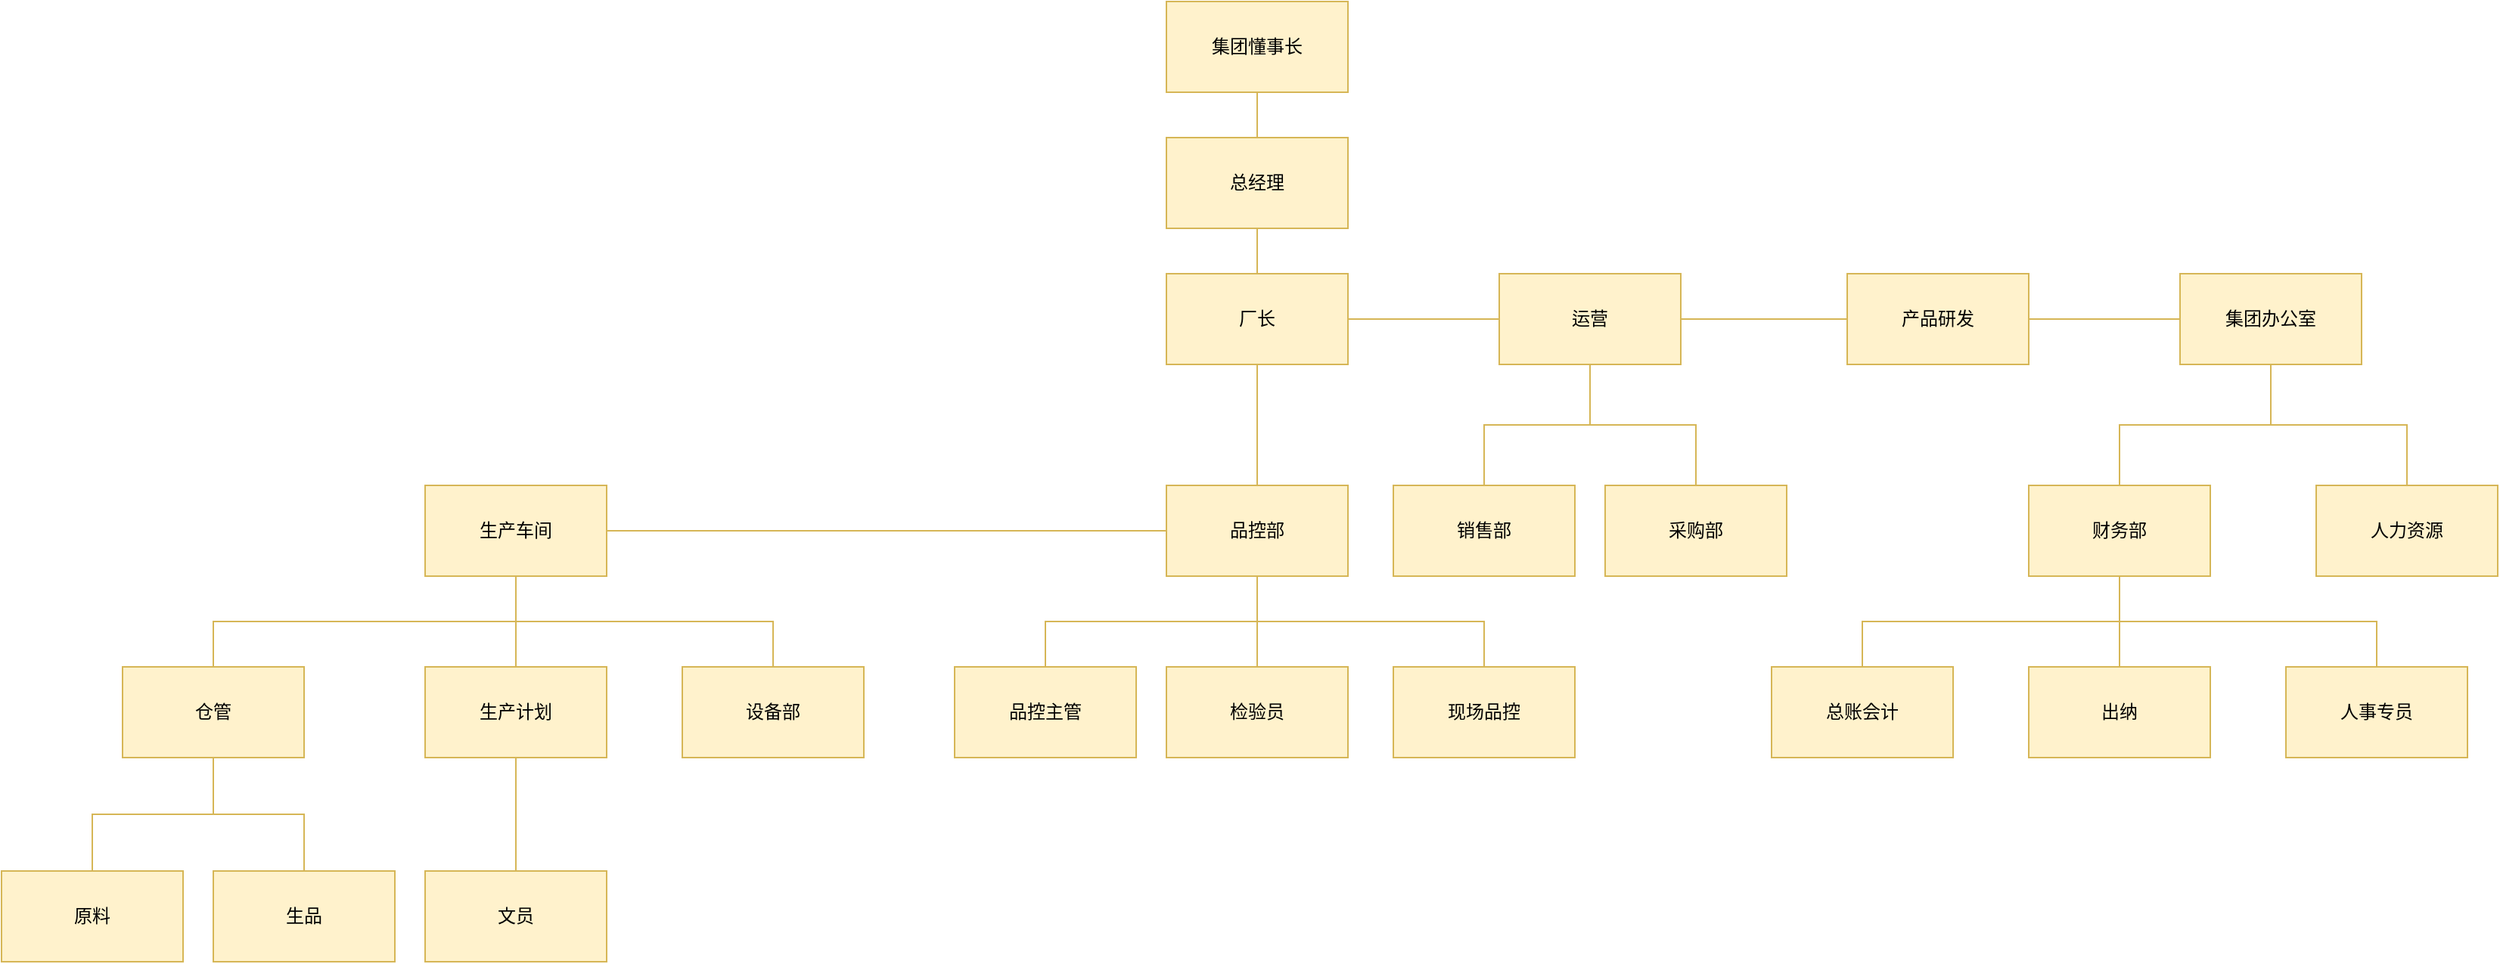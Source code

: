 <mxfile version="20.8.23" type="github">
  <diagram name="第 1 页" id="sqQpHCvgctDliyLKy5rX">
    <mxGraphModel dx="2293" dy="987" grid="1" gridSize="10" guides="1" tooltips="1" connect="1" arrows="1" fold="1" page="1" pageScale="1" pageWidth="827" pageHeight="1169" math="0" shadow="0">
      <root>
        <mxCell id="0" />
        <mxCell id="1" parent="0" />
        <mxCell id="9nBWldFxYlAShyo2GWVR-32" style="edgeStyle=orthogonalEdgeStyle;rounded=0;orthogonalLoop=1;jettySize=auto;html=1;exitX=0.5;exitY=1;exitDx=0;exitDy=0;fillColor=#fff2cc;strokeColor=#d6b656;endArrow=none;endFill=0;" edge="1" parent="1" source="nhXdP52gZIE5fKBT5u8z-1" target="G_AN2CLC8beRacx5l1sC-1">
          <mxGeometry relative="1" as="geometry" />
        </mxCell>
        <mxCell id="nhXdP52gZIE5fKBT5u8z-1" value="总经理" style="rounded=0;whiteSpace=wrap;html=1;fillColor=#fff2cc;strokeColor=#d6b656;" parent="1" vertex="1">
          <mxGeometry x="190" y="100" width="120" height="60" as="geometry" />
        </mxCell>
        <mxCell id="G_AN2CLC8beRacx5l1sC-3" value="" style="edgeStyle=orthogonalEdgeStyle;rounded=0;orthogonalLoop=1;jettySize=auto;html=1;fillColor=#fff2cc;strokeColor=#d6b656;endArrow=none;endFill=0;" parent="1" source="G_AN2CLC8beRacx5l1sC-1" target="G_AN2CLC8beRacx5l1sC-2" edge="1">
          <mxGeometry relative="1" as="geometry" />
        </mxCell>
        <mxCell id="9nBWldFxYlAShyo2GWVR-15" style="edgeStyle=orthogonalEdgeStyle;rounded=0;orthogonalLoop=1;jettySize=auto;html=1;exitX=0.5;exitY=1;exitDx=0;exitDy=0;entryX=0.5;entryY=0;entryDx=0;entryDy=0;fillColor=#fff2cc;strokeColor=#d6b656;endArrow=none;endFill=0;" edge="1" parent="1" source="G_AN2CLC8beRacx5l1sC-1" target="9nBWldFxYlAShyo2GWVR-13">
          <mxGeometry relative="1" as="geometry" />
        </mxCell>
        <mxCell id="G_AN2CLC8beRacx5l1sC-1" value="厂长" style="rounded=0;whiteSpace=wrap;html=1;fillColor=#fff2cc;strokeColor=#d6b656;" parent="1" vertex="1">
          <mxGeometry x="190" y="190" width="120" height="60" as="geometry" />
        </mxCell>
        <mxCell id="9nBWldFxYlAShyo2GWVR-3" value="" style="edgeStyle=orthogonalEdgeStyle;rounded=0;orthogonalLoop=1;jettySize=auto;html=1;fillColor=#fff2cc;strokeColor=#d6b656;endArrow=none;endFill=0;" edge="1" parent="1" source="G_AN2CLC8beRacx5l1sC-2" target="9nBWldFxYlAShyo2GWVR-2">
          <mxGeometry relative="1" as="geometry" />
        </mxCell>
        <mxCell id="9nBWldFxYlAShyo2GWVR-56" style="edgeStyle=orthogonalEdgeStyle;rounded=0;orthogonalLoop=1;jettySize=auto;html=1;exitX=0.5;exitY=1;exitDx=0;exitDy=0;entryX=0.5;entryY=0;entryDx=0;entryDy=0;endArrow=none;endFill=0;fillColor=#fff2cc;strokeColor=#d6b656;" edge="1" parent="1" source="G_AN2CLC8beRacx5l1sC-2" target="9nBWldFxYlAShyo2GWVR-6">
          <mxGeometry relative="1" as="geometry" />
        </mxCell>
        <mxCell id="G_AN2CLC8beRacx5l1sC-2" value="运营" style="rounded=0;whiteSpace=wrap;html=1;fillColor=#fff2cc;strokeColor=#d6b656;" parent="1" vertex="1">
          <mxGeometry x="410" y="190" width="120" height="60" as="geometry" />
        </mxCell>
        <mxCell id="9nBWldFxYlAShyo2GWVR-22" value="" style="edgeStyle=orthogonalEdgeStyle;rounded=0;orthogonalLoop=1;jettySize=auto;html=1;fillColor=#fff2cc;strokeColor=#d6b656;endArrow=none;endFill=0;" edge="1" parent="1" source="9nBWldFxYlAShyo2GWVR-1" target="nhXdP52gZIE5fKBT5u8z-1">
          <mxGeometry relative="1" as="geometry" />
        </mxCell>
        <mxCell id="9nBWldFxYlAShyo2GWVR-1" value="集团懂事长" style="rounded=0;whiteSpace=wrap;html=1;fillColor=#fff2cc;strokeColor=#d6b656;" vertex="1" parent="1">
          <mxGeometry x="190" y="10" width="120" height="60" as="geometry" />
        </mxCell>
        <mxCell id="9nBWldFxYlAShyo2GWVR-5" value="" style="edgeStyle=orthogonalEdgeStyle;rounded=0;orthogonalLoop=1;jettySize=auto;html=1;fillColor=#fff2cc;strokeColor=#d6b656;endArrow=none;endFill=0;" edge="1" parent="1" source="9nBWldFxYlAShyo2GWVR-2" target="9nBWldFxYlAShyo2GWVR-4">
          <mxGeometry relative="1" as="geometry" />
        </mxCell>
        <mxCell id="9nBWldFxYlAShyo2GWVR-2" value="产品研发" style="rounded=0;whiteSpace=wrap;html=1;fillColor=#fff2cc;strokeColor=#d6b656;" vertex="1" parent="1">
          <mxGeometry x="640" y="190" width="120" height="60" as="geometry" />
        </mxCell>
        <mxCell id="9nBWldFxYlAShyo2GWVR-33" style="edgeStyle=orthogonalEdgeStyle;rounded=0;orthogonalLoop=1;jettySize=auto;html=1;exitX=0.5;exitY=1;exitDx=0;exitDy=0;entryX=0.5;entryY=0;entryDx=0;entryDy=0;fillColor=#fff2cc;strokeColor=#d6b656;endArrow=none;endFill=0;" edge="1" parent="1" source="9nBWldFxYlAShyo2GWVR-4" target="9nBWldFxYlAShyo2GWVR-24">
          <mxGeometry relative="1" as="geometry" />
        </mxCell>
        <mxCell id="9nBWldFxYlAShyo2GWVR-34" style="edgeStyle=orthogonalEdgeStyle;rounded=0;orthogonalLoop=1;jettySize=auto;html=1;exitX=0.5;exitY=1;exitDx=0;exitDy=0;entryX=0.5;entryY=0;entryDx=0;entryDy=0;fillColor=#fff2cc;strokeColor=#d6b656;endArrow=none;endFill=0;" edge="1" parent="1" source="9nBWldFxYlAShyo2GWVR-4" target="9nBWldFxYlAShyo2GWVR-23">
          <mxGeometry relative="1" as="geometry" />
        </mxCell>
        <mxCell id="9nBWldFxYlAShyo2GWVR-4" value="集团办公室" style="rounded=0;whiteSpace=wrap;html=1;fillColor=#fff2cc;strokeColor=#d6b656;" vertex="1" parent="1">
          <mxGeometry x="860" y="190" width="120" height="60" as="geometry" />
        </mxCell>
        <mxCell id="9nBWldFxYlAShyo2GWVR-6" value="销售部" style="rounded=0;whiteSpace=wrap;html=1;fillColor=#fff2cc;strokeColor=#d6b656;" vertex="1" parent="1">
          <mxGeometry x="340" y="330" width="120" height="60" as="geometry" />
        </mxCell>
        <mxCell id="9nBWldFxYlAShyo2GWVR-12" style="edgeStyle=orthogonalEdgeStyle;rounded=0;orthogonalLoop=1;jettySize=auto;html=1;fillColor=#fff2cc;strokeColor=#d6b656;endArrow=none;endFill=0;" edge="1" parent="1" source="9nBWldFxYlAShyo2GWVR-11" target="G_AN2CLC8beRacx5l1sC-2">
          <mxGeometry relative="1" as="geometry" />
        </mxCell>
        <mxCell id="9nBWldFxYlAShyo2GWVR-11" value="采购部" style="rounded=0;whiteSpace=wrap;html=1;fillColor=#fff2cc;strokeColor=#d6b656;" vertex="1" parent="1">
          <mxGeometry x="480" y="330" width="120" height="60" as="geometry" />
        </mxCell>
        <mxCell id="9nBWldFxYlAShyo2GWVR-17" value="" style="edgeStyle=orthogonalEdgeStyle;rounded=0;orthogonalLoop=1;jettySize=auto;html=1;fillColor=#fff2cc;strokeColor=#d6b656;endArrow=none;endFill=0;" edge="1" parent="1" source="9nBWldFxYlAShyo2GWVR-13" target="9nBWldFxYlAShyo2GWVR-16">
          <mxGeometry relative="1" as="geometry" />
        </mxCell>
        <mxCell id="9nBWldFxYlAShyo2GWVR-38" style="edgeStyle=orthogonalEdgeStyle;rounded=0;orthogonalLoop=1;jettySize=auto;html=1;exitX=0.5;exitY=1;exitDx=0;exitDy=0;entryX=0.5;entryY=0;entryDx=0;entryDy=0;fillColor=#fff2cc;strokeColor=#d6b656;endArrow=none;endFill=0;" edge="1" parent="1" source="9nBWldFxYlAShyo2GWVR-13" target="9nBWldFxYlAShyo2GWVR-21">
          <mxGeometry relative="1" as="geometry" />
        </mxCell>
        <mxCell id="9nBWldFxYlAShyo2GWVR-39" style="edgeStyle=orthogonalEdgeStyle;rounded=0;orthogonalLoop=1;jettySize=auto;html=1;exitX=0.5;exitY=1;exitDx=0;exitDy=0;entryX=0.5;entryY=0;entryDx=0;entryDy=0;fillColor=#fff2cc;strokeColor=#d6b656;endArrow=none;endFill=0;" edge="1" parent="1" source="9nBWldFxYlAShyo2GWVR-13" target="9nBWldFxYlAShyo2GWVR-28">
          <mxGeometry relative="1" as="geometry" />
        </mxCell>
        <mxCell id="9nBWldFxYlAShyo2GWVR-40" style="edgeStyle=orthogonalEdgeStyle;rounded=0;orthogonalLoop=1;jettySize=auto;html=1;exitX=0.5;exitY=1;exitDx=0;exitDy=0;entryX=0.5;entryY=0;entryDx=0;entryDy=0;fillColor=#fff2cc;strokeColor=#d6b656;endArrow=none;endFill=0;" edge="1" parent="1" source="9nBWldFxYlAShyo2GWVR-13" target="9nBWldFxYlAShyo2GWVR-29">
          <mxGeometry relative="1" as="geometry" />
        </mxCell>
        <mxCell id="9nBWldFxYlAShyo2GWVR-13" value="品控部" style="rounded=0;whiteSpace=wrap;html=1;fillColor=#fff2cc;strokeColor=#d6b656;" vertex="1" parent="1">
          <mxGeometry x="190" y="330" width="120" height="60" as="geometry" />
        </mxCell>
        <mxCell id="9nBWldFxYlAShyo2GWVR-41" style="edgeStyle=orthogonalEdgeStyle;rounded=0;orthogonalLoop=1;jettySize=auto;html=1;exitX=0.5;exitY=1;exitDx=0;exitDy=0;fillColor=#fff2cc;strokeColor=#d6b656;endArrow=none;endFill=0;" edge="1" parent="1" source="9nBWldFxYlAShyo2GWVR-16" target="9nBWldFxYlAShyo2GWVR-18">
          <mxGeometry relative="1" as="geometry" />
        </mxCell>
        <mxCell id="9nBWldFxYlAShyo2GWVR-42" style="edgeStyle=orthogonalEdgeStyle;rounded=0;orthogonalLoop=1;jettySize=auto;html=1;exitX=0.5;exitY=1;exitDx=0;exitDy=0;entryX=0.5;entryY=0;entryDx=0;entryDy=0;fillColor=#fff2cc;strokeColor=#d6b656;endArrow=none;endFill=0;" edge="1" parent="1" source="9nBWldFxYlAShyo2GWVR-16" target="9nBWldFxYlAShyo2GWVR-19">
          <mxGeometry relative="1" as="geometry" />
        </mxCell>
        <mxCell id="9nBWldFxYlAShyo2GWVR-43" style="edgeStyle=orthogonalEdgeStyle;rounded=0;orthogonalLoop=1;jettySize=auto;html=1;exitX=0.5;exitY=1;exitDx=0;exitDy=0;fillColor=#fff2cc;strokeColor=#d6b656;endArrow=none;endFill=0;" edge="1" parent="1" source="9nBWldFxYlAShyo2GWVR-16" target="9nBWldFxYlAShyo2GWVR-20">
          <mxGeometry relative="1" as="geometry" />
        </mxCell>
        <mxCell id="9nBWldFxYlAShyo2GWVR-16" value="生产车间" style="rounded=0;whiteSpace=wrap;html=1;fillColor=#fff2cc;strokeColor=#d6b656;" vertex="1" parent="1">
          <mxGeometry x="-300" y="330" width="120" height="60" as="geometry" />
        </mxCell>
        <mxCell id="9nBWldFxYlAShyo2GWVR-44" style="edgeStyle=orthogonalEdgeStyle;rounded=0;orthogonalLoop=1;jettySize=auto;html=1;exitX=0.5;exitY=1;exitDx=0;exitDy=0;entryX=0.5;entryY=0;entryDx=0;entryDy=0;fillColor=#fff2cc;strokeColor=#d6b656;endArrow=none;endFill=0;" edge="1" parent="1" source="9nBWldFxYlAShyo2GWVR-18" target="9nBWldFxYlAShyo2GWVR-30">
          <mxGeometry relative="1" as="geometry" />
        </mxCell>
        <mxCell id="9nBWldFxYlAShyo2GWVR-45" style="edgeStyle=orthogonalEdgeStyle;rounded=0;orthogonalLoop=1;jettySize=auto;html=1;exitX=0.5;exitY=1;exitDx=0;exitDy=0;entryX=0.5;entryY=0;entryDx=0;entryDy=0;fillColor=#fff2cc;strokeColor=#d6b656;endArrow=none;endFill=0;" edge="1" parent="1" source="9nBWldFxYlAShyo2GWVR-18" target="9nBWldFxYlAShyo2GWVR-31">
          <mxGeometry relative="1" as="geometry" />
        </mxCell>
        <mxCell id="9nBWldFxYlAShyo2GWVR-18" value="仓管" style="rounded=0;whiteSpace=wrap;html=1;fillColor=#fff2cc;strokeColor=#d6b656;" vertex="1" parent="1">
          <mxGeometry x="-500" y="450" width="120" height="60" as="geometry" />
        </mxCell>
        <mxCell id="9nBWldFxYlAShyo2GWVR-49" style="edgeStyle=orthogonalEdgeStyle;rounded=0;orthogonalLoop=1;jettySize=auto;html=1;exitX=0.5;exitY=1;exitDx=0;exitDy=0;fillColor=#fff2cc;strokeColor=#d6b656;endArrow=none;endFill=0;" edge="1" parent="1" source="9nBWldFxYlAShyo2GWVR-19" target="9nBWldFxYlAShyo2GWVR-48">
          <mxGeometry relative="1" as="geometry" />
        </mxCell>
        <mxCell id="9nBWldFxYlAShyo2GWVR-19" value="生产计划" style="rounded=0;whiteSpace=wrap;html=1;fillColor=#fff2cc;strokeColor=#d6b656;" vertex="1" parent="1">
          <mxGeometry x="-300" y="450" width="120" height="60" as="geometry" />
        </mxCell>
        <mxCell id="9nBWldFxYlAShyo2GWVR-20" value="设备部" style="rounded=0;whiteSpace=wrap;html=1;fillColor=#fff2cc;strokeColor=#d6b656;" vertex="1" parent="1">
          <mxGeometry x="-130" y="450" width="120" height="60" as="geometry" />
        </mxCell>
        <mxCell id="9nBWldFxYlAShyo2GWVR-21" value="品控主管" style="rounded=0;whiteSpace=wrap;html=1;fillColor=#fff2cc;strokeColor=#d6b656;" vertex="1" parent="1">
          <mxGeometry x="50" y="450" width="120" height="60" as="geometry" />
        </mxCell>
        <mxCell id="9nBWldFxYlAShyo2GWVR-23" value="人力资源" style="rounded=0;whiteSpace=wrap;html=1;fillColor=#fff2cc;strokeColor=#d6b656;" vertex="1" parent="1">
          <mxGeometry x="950" y="330" width="120" height="60" as="geometry" />
        </mxCell>
        <mxCell id="9nBWldFxYlAShyo2GWVR-35" style="edgeStyle=orthogonalEdgeStyle;rounded=0;orthogonalLoop=1;jettySize=auto;html=1;exitX=0.5;exitY=1;exitDx=0;exitDy=0;fillColor=#fff2cc;strokeColor=#d6b656;endArrow=none;endFill=0;" edge="1" parent="1" source="9nBWldFxYlAShyo2GWVR-24" target="9nBWldFxYlAShyo2GWVR-25">
          <mxGeometry relative="1" as="geometry" />
        </mxCell>
        <mxCell id="9nBWldFxYlAShyo2GWVR-36" style="edgeStyle=orthogonalEdgeStyle;rounded=0;orthogonalLoop=1;jettySize=auto;html=1;exitX=0.5;exitY=1;exitDx=0;exitDy=0;entryX=0.5;entryY=0;entryDx=0;entryDy=0;fillColor=#fff2cc;strokeColor=#d6b656;endArrow=none;endFill=0;" edge="1" parent="1" source="9nBWldFxYlAShyo2GWVR-24" target="9nBWldFxYlAShyo2GWVR-26">
          <mxGeometry relative="1" as="geometry" />
        </mxCell>
        <mxCell id="9nBWldFxYlAShyo2GWVR-37" style="edgeStyle=orthogonalEdgeStyle;rounded=0;orthogonalLoop=1;jettySize=auto;html=1;exitX=0.5;exitY=1;exitDx=0;exitDy=0;entryX=0.5;entryY=0;entryDx=0;entryDy=0;fillColor=#fff2cc;strokeColor=#d6b656;endArrow=none;endFill=0;" edge="1" parent="1" source="9nBWldFxYlAShyo2GWVR-24" target="9nBWldFxYlAShyo2GWVR-27">
          <mxGeometry relative="1" as="geometry" />
        </mxCell>
        <mxCell id="9nBWldFxYlAShyo2GWVR-24" value="财务部" style="rounded=0;whiteSpace=wrap;html=1;fillColor=#fff2cc;strokeColor=#d6b656;" vertex="1" parent="1">
          <mxGeometry x="760" y="330" width="120" height="60" as="geometry" />
        </mxCell>
        <mxCell id="9nBWldFxYlAShyo2GWVR-25" value="总账会计" style="rounded=0;whiteSpace=wrap;html=1;fillColor=#fff2cc;strokeColor=#d6b656;" vertex="1" parent="1">
          <mxGeometry x="590" y="450" width="120" height="60" as="geometry" />
        </mxCell>
        <mxCell id="9nBWldFxYlAShyo2GWVR-26" value="出纳" style="rounded=0;whiteSpace=wrap;html=1;fillColor=#fff2cc;strokeColor=#d6b656;" vertex="1" parent="1">
          <mxGeometry x="760" y="450" width="120" height="60" as="geometry" />
        </mxCell>
        <mxCell id="9nBWldFxYlAShyo2GWVR-27" value="人事专员" style="rounded=0;whiteSpace=wrap;html=1;fillColor=#fff2cc;strokeColor=#d6b656;" vertex="1" parent="1">
          <mxGeometry x="930" y="450" width="120" height="60" as="geometry" />
        </mxCell>
        <mxCell id="9nBWldFxYlAShyo2GWVR-28" value="检验员" style="rounded=0;whiteSpace=wrap;html=1;fillColor=#fff2cc;strokeColor=#d6b656;" vertex="1" parent="1">
          <mxGeometry x="190" y="450" width="120" height="60" as="geometry" />
        </mxCell>
        <mxCell id="9nBWldFxYlAShyo2GWVR-29" value="现场品控" style="rounded=0;whiteSpace=wrap;html=1;fillColor=#fff2cc;strokeColor=#d6b656;" vertex="1" parent="1">
          <mxGeometry x="340" y="450" width="120" height="60" as="geometry" />
        </mxCell>
        <mxCell id="9nBWldFxYlAShyo2GWVR-30" value="原料" style="rounded=0;whiteSpace=wrap;html=1;fillColor=#fff2cc;strokeColor=#d6b656;" vertex="1" parent="1">
          <mxGeometry x="-580" y="585" width="120" height="60" as="geometry" />
        </mxCell>
        <mxCell id="9nBWldFxYlAShyo2GWVR-31" value="生品" style="rounded=0;whiteSpace=wrap;html=1;fillColor=#fff2cc;strokeColor=#d6b656;" vertex="1" parent="1">
          <mxGeometry x="-440" y="585" width="120" height="60" as="geometry" />
        </mxCell>
        <mxCell id="9nBWldFxYlAShyo2GWVR-48" value="文员" style="rounded=0;whiteSpace=wrap;html=1;fillColor=#fff2cc;strokeColor=#d6b656;" vertex="1" parent="1">
          <mxGeometry x="-300" y="585" width="120" height="60" as="geometry" />
        </mxCell>
      </root>
    </mxGraphModel>
  </diagram>
</mxfile>

